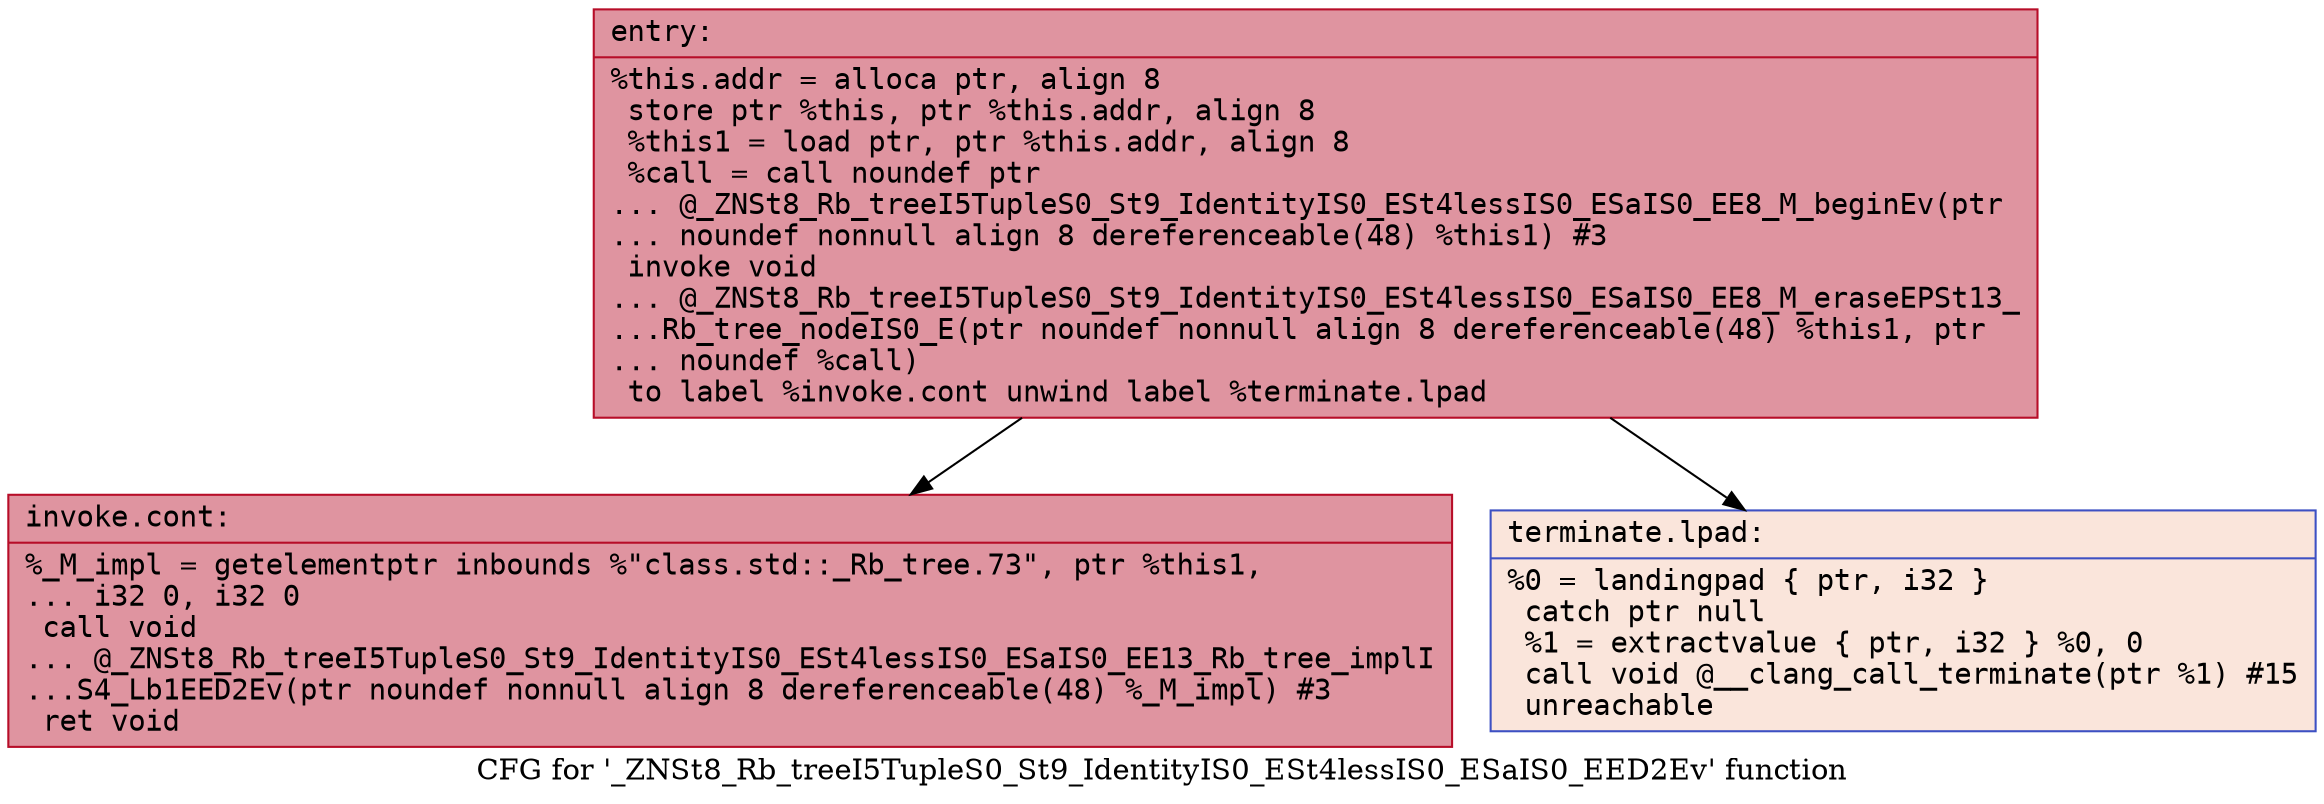 digraph "CFG for '_ZNSt8_Rb_treeI5TupleS0_St9_IdentityIS0_ESt4lessIS0_ESaIS0_EED2Ev' function" {
	label="CFG for '_ZNSt8_Rb_treeI5TupleS0_St9_IdentityIS0_ESt4lessIS0_ESaIS0_EED2Ev' function";

	Node0x55dab480bd30 [shape=record,color="#b70d28ff", style=filled, fillcolor="#b70d2870" fontname="Courier",label="{entry:\l|  %this.addr = alloca ptr, align 8\l  store ptr %this, ptr %this.addr, align 8\l  %this1 = load ptr, ptr %this.addr, align 8\l  %call = call noundef ptr\l... @_ZNSt8_Rb_treeI5TupleS0_St9_IdentityIS0_ESt4lessIS0_ESaIS0_EE8_M_beginEv(ptr\l... noundef nonnull align 8 dereferenceable(48) %this1) #3\l  invoke void\l... @_ZNSt8_Rb_treeI5TupleS0_St9_IdentityIS0_ESt4lessIS0_ESaIS0_EE8_M_eraseEPSt13_\l...Rb_tree_nodeIS0_E(ptr noundef nonnull align 8 dereferenceable(48) %this1, ptr\l... noundef %call)\l          to label %invoke.cont unwind label %terminate.lpad\l}"];
	Node0x55dab480bd30 -> Node0x55dab480c370[tooltip="entry -> invoke.cont\nProbability 100.00%" ];
	Node0x55dab480bd30 -> Node0x55dab480c3f0[tooltip="entry -> terminate.lpad\nProbability 0.00%" ];
	Node0x55dab480c370 [shape=record,color="#b70d28ff", style=filled, fillcolor="#b70d2870" fontname="Courier",label="{invoke.cont:\l|  %_M_impl = getelementptr inbounds %\"class.std::_Rb_tree.73\", ptr %this1,\l... i32 0, i32 0\l  call void\l... @_ZNSt8_Rb_treeI5TupleS0_St9_IdentityIS0_ESt4lessIS0_ESaIS0_EE13_Rb_tree_implI\l...S4_Lb1EED2Ev(ptr noundef nonnull align 8 dereferenceable(48) %_M_impl) #3\l  ret void\l}"];
	Node0x55dab480c3f0 [shape=record,color="#3d50c3ff", style=filled, fillcolor="#f4c5ad70" fontname="Courier",label="{terminate.lpad:\l|  %0 = landingpad \{ ptr, i32 \}\l          catch ptr null\l  %1 = extractvalue \{ ptr, i32 \} %0, 0\l  call void @__clang_call_terminate(ptr %1) #15\l  unreachable\l}"];
}
